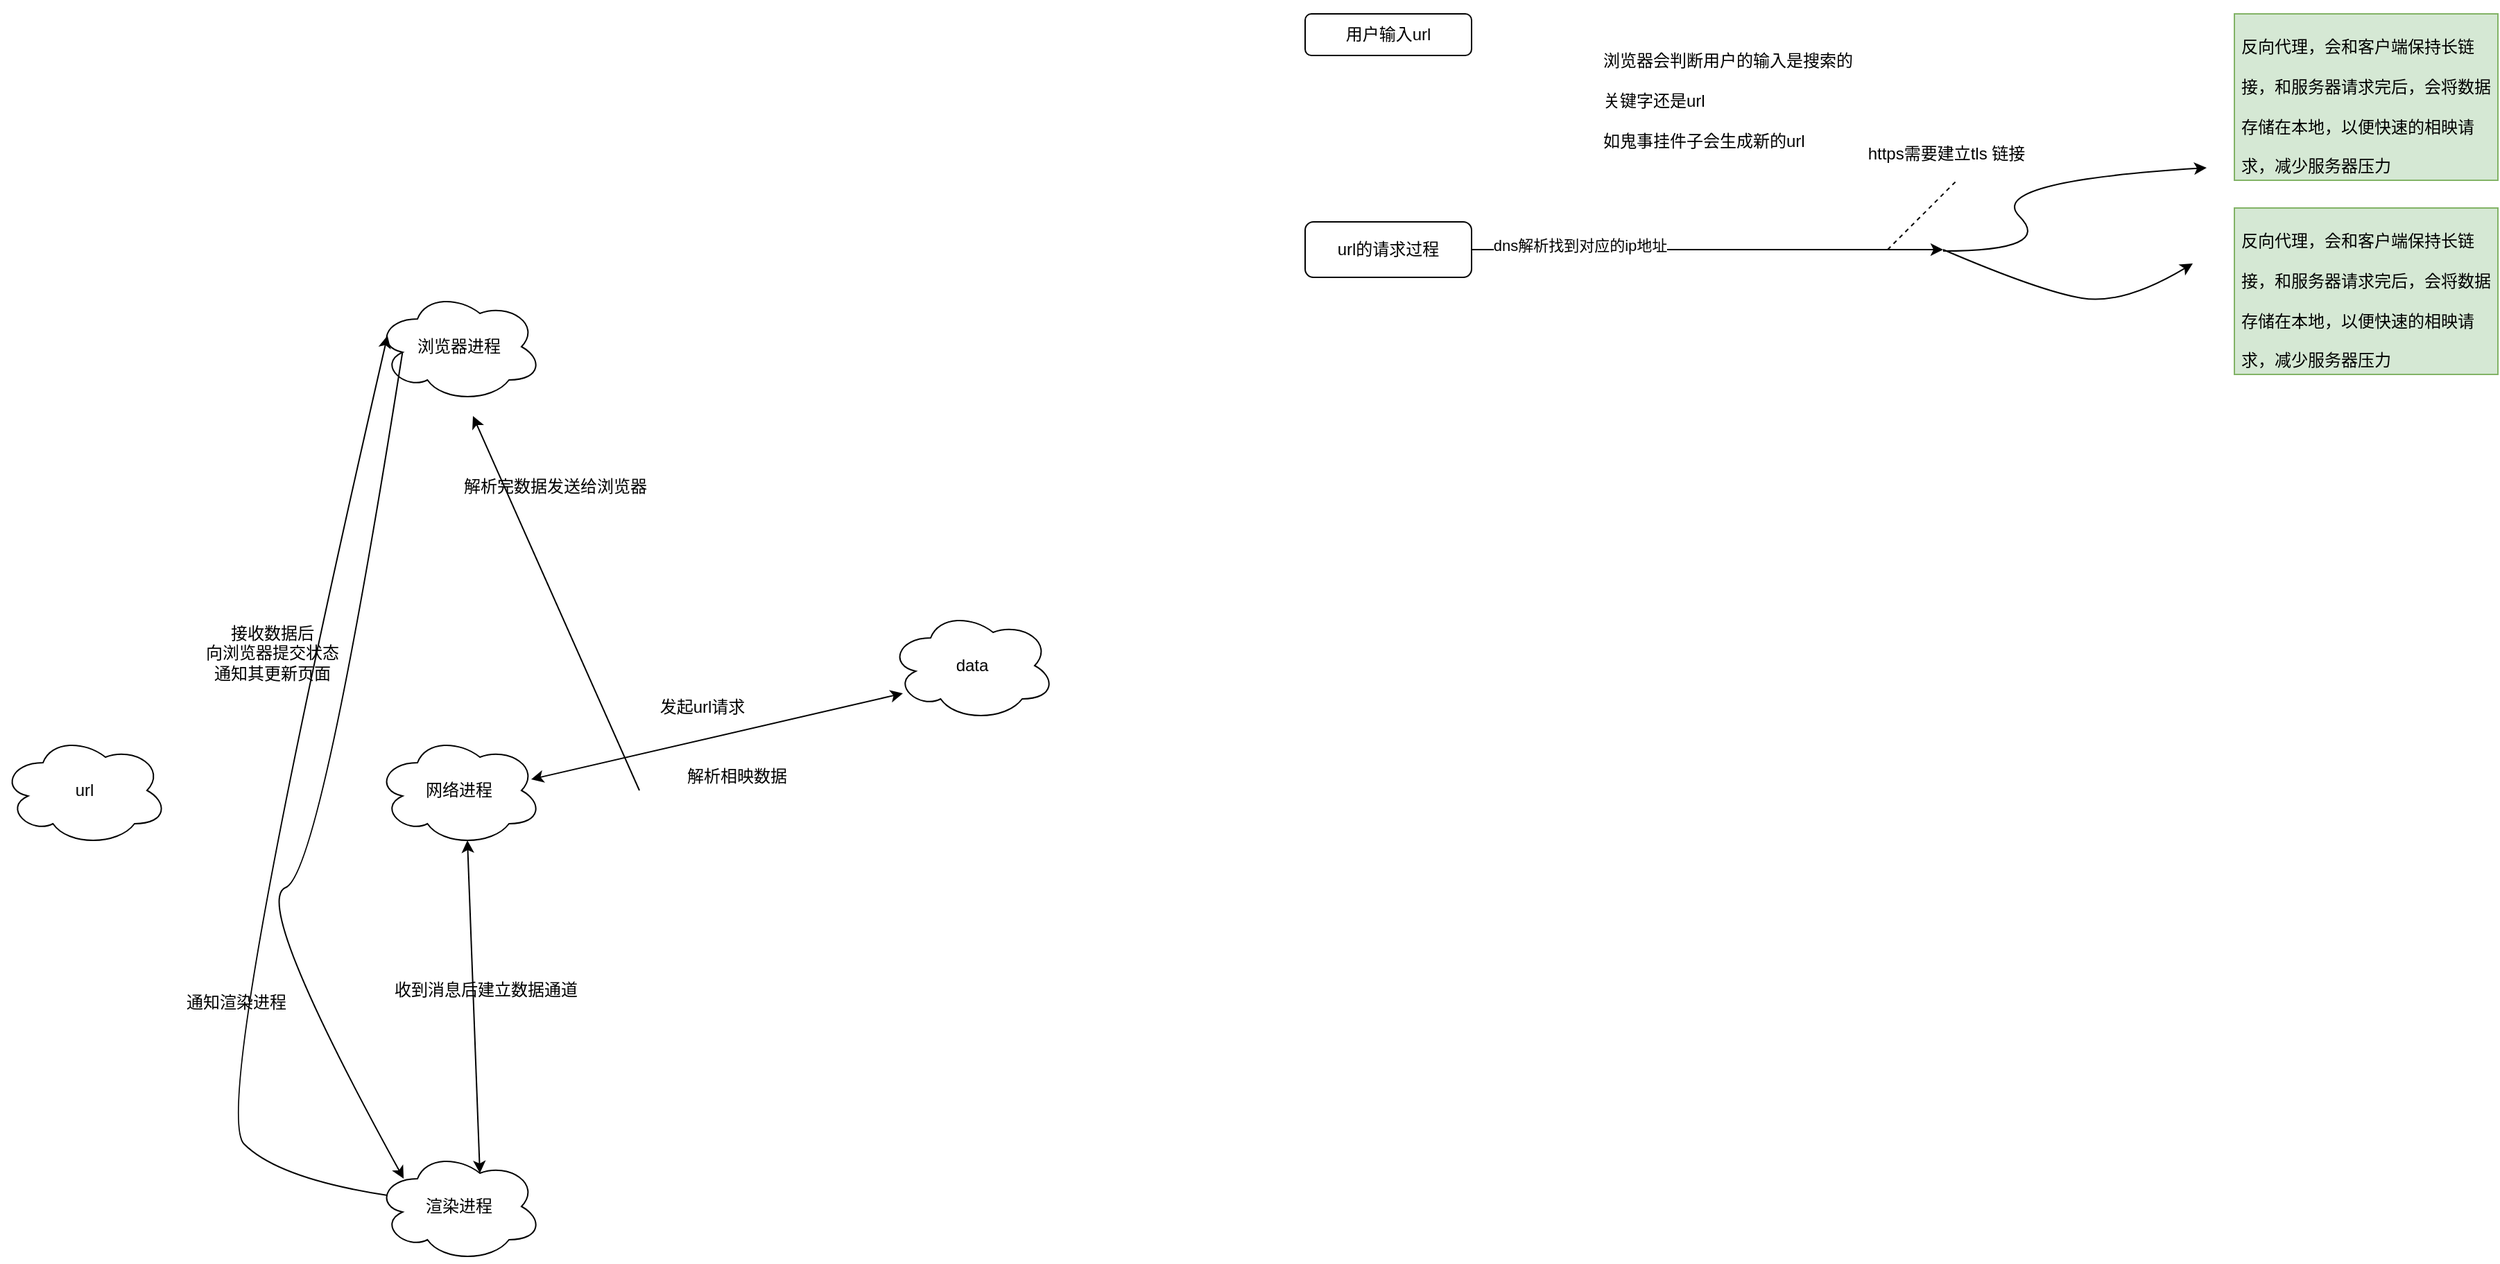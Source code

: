 <mxfile version="13.1.14" type="github">
  <diagram id="yM2oXQm_O7SmmgI67K22" name="Page-1">
    <mxGraphModel dx="652" dy="3723" grid="1" gridSize="10" guides="1" tooltips="1" connect="1" arrows="1" fold="1" page="1" pageScale="1" pageWidth="2339" pageHeight="3300" math="0" shadow="0">
      <root>
        <mxCell id="0" />
        <mxCell id="1" parent="0" />
        <mxCell id="I5RekTO_njov9tj_KEtV-1" value="url&lt;br&gt;" style="ellipse;shape=cloud;whiteSpace=wrap;html=1;" parent="1" vertex="1">
          <mxGeometry x="20" y="520" width="120" height="80" as="geometry" />
        </mxCell>
        <mxCell id="XSZjby6xiS5L8jVtObux-1" value="渲染进程" style="ellipse;shape=cloud;whiteSpace=wrap;html=1;" vertex="1" parent="1">
          <mxGeometry x="290" y="820" width="120" height="80" as="geometry" />
        </mxCell>
        <mxCell id="XSZjby6xiS5L8jVtObux-2" value="网络进程" style="ellipse;shape=cloud;whiteSpace=wrap;html=1;" vertex="1" parent="1">
          <mxGeometry x="290" y="520" width="120" height="80" as="geometry" />
        </mxCell>
        <mxCell id="XSZjby6xiS5L8jVtObux-3" value="浏览器进程" style="ellipse;shape=cloud;whiteSpace=wrap;html=1;" vertex="1" parent="1">
          <mxGeometry x="290" y="200" width="120" height="80" as="geometry" />
        </mxCell>
        <mxCell id="XSZjby6xiS5L8jVtObux-4" value="" style="endArrow=classic;startArrow=classic;html=1;exitX=0.933;exitY=0.4;exitDx=0;exitDy=0;exitPerimeter=0;" edge="1" parent="1" source="XSZjby6xiS5L8jVtObux-2">
          <mxGeometry width="50" height="50" relative="1" as="geometry">
            <mxPoint x="480" y="560" as="sourcePoint" />
            <mxPoint x="670" y="490" as="targetPoint" />
          </mxGeometry>
        </mxCell>
        <mxCell id="XSZjby6xiS5L8jVtObux-5" value="发起url请求" style="text;html=1;align=center;verticalAlign=middle;resizable=0;points=[];autosize=1;" vertex="1" parent="1">
          <mxGeometry x="485" y="490" width="80" height="20" as="geometry" />
        </mxCell>
        <mxCell id="XSZjby6xiS5L8jVtObux-6" value="解析相映数据" style="text;html=1;align=center;verticalAlign=middle;resizable=0;points=[];autosize=1;" vertex="1" parent="1">
          <mxGeometry x="505" y="540" width="90" height="20" as="geometry" />
        </mxCell>
        <mxCell id="XSZjby6xiS5L8jVtObux-7" value="" style="endArrow=classic;html=1;" edge="1" parent="1">
          <mxGeometry width="50" height="50" relative="1" as="geometry">
            <mxPoint x="480" y="560" as="sourcePoint" />
            <mxPoint x="360" y="290" as="targetPoint" />
          </mxGeometry>
        </mxCell>
        <mxCell id="XSZjby6xiS5L8jVtObux-8" value="解析完数据发送给浏览器" style="text;html=1;align=center;verticalAlign=middle;resizable=0;points=[];autosize=1;" vertex="1" parent="1">
          <mxGeometry x="344" y="331" width="150" height="20" as="geometry" />
        </mxCell>
        <mxCell id="XSZjby6xiS5L8jVtObux-9" value="" style="curved=1;endArrow=classic;html=1;exitX=0.16;exitY=0.55;exitDx=0;exitDy=0;exitPerimeter=0;entryX=0.167;entryY=0.25;entryDx=0;entryDy=0;entryPerimeter=0;" edge="1" parent="1" source="XSZjby6xiS5L8jVtObux-3" target="XSZjby6xiS5L8jVtObux-1">
          <mxGeometry width="50" height="50" relative="1" as="geometry">
            <mxPoint x="200" y="620" as="sourcePoint" />
            <mxPoint x="270" y="760" as="targetPoint" />
            <Array as="points">
              <mxPoint x="250" y="620" />
              <mxPoint x="200" y="640" />
            </Array>
          </mxGeometry>
        </mxCell>
        <mxCell id="XSZjby6xiS5L8jVtObux-10" value="通知渲染进程" style="text;html=1;align=center;verticalAlign=middle;resizable=0;points=[];autosize=1;" vertex="1" parent="1">
          <mxGeometry x="144" y="703" width="90" height="20" as="geometry" />
        </mxCell>
        <mxCell id="XSZjby6xiS5L8jVtObux-11" value="" style="endArrow=classic;startArrow=classic;html=1;exitX=0.625;exitY=0.2;exitDx=0;exitDy=0;exitPerimeter=0;entryX=0.55;entryY=0.95;entryDx=0;entryDy=0;entryPerimeter=0;" edge="1" parent="1" source="XSZjby6xiS5L8jVtObux-1" target="XSZjby6xiS5L8jVtObux-2">
          <mxGeometry width="50" height="50" relative="1" as="geometry">
            <mxPoint x="460" y="620" as="sourcePoint" />
            <mxPoint x="510" y="570" as="targetPoint" />
          </mxGeometry>
        </mxCell>
        <mxCell id="XSZjby6xiS5L8jVtObux-12" value="收到消息后建立数据通道" style="text;html=1;align=center;verticalAlign=middle;resizable=0;points=[];autosize=1;" vertex="1" parent="1">
          <mxGeometry x="294" y="694" width="150" height="20" as="geometry" />
        </mxCell>
        <mxCell id="XSZjby6xiS5L8jVtObux-13" value="" style="curved=1;endArrow=classic;html=1;exitX=0.07;exitY=0.4;exitDx=0;exitDy=0;exitPerimeter=0;entryX=0.07;entryY=0.4;entryDx=0;entryDy=0;entryPerimeter=0;" edge="1" parent="1" source="XSZjby6xiS5L8jVtObux-1" target="XSZjby6xiS5L8jVtObux-3">
          <mxGeometry width="50" height="50" relative="1" as="geometry">
            <mxPoint x="170" y="840" as="sourcePoint" />
            <mxPoint x="210" y="380" as="targetPoint" />
            <Array as="points">
              <mxPoint x="220" y="840" />
              <mxPoint x="170" y="790" />
            </Array>
          </mxGeometry>
        </mxCell>
        <mxCell id="XSZjby6xiS5L8jVtObux-14" value="接收数据后&lt;br&gt;向浏览器提交状态&lt;br&gt;通知其更新页面" style="text;html=1;align=center;verticalAlign=middle;resizable=0;points=[];autosize=1;" vertex="1" parent="1">
          <mxGeometry x="160" y="436" width="110" height="50" as="geometry" />
        </mxCell>
        <mxCell id="XSZjby6xiS5L8jVtObux-15" value="data" style="ellipse;shape=cloud;whiteSpace=wrap;html=1;" vertex="1" parent="1">
          <mxGeometry x="660" y="430" width="120" height="80" as="geometry" />
        </mxCell>
        <mxCell id="XSZjby6xiS5L8jVtObux-16" value="用户输入url" style="rounded=1;whiteSpace=wrap;html=1;" vertex="1" parent="1">
          <mxGeometry x="960" width="120" height="30" as="geometry" />
        </mxCell>
        <mxCell id="XSZjby6xiS5L8jVtObux-17" value="&lt;h1&gt;&lt;font style=&quot;font-size: 12px ; font-weight: normal&quot;&gt;浏览器会判断用户的输入是搜索的关键字还是url&lt;br&gt;如鬼事挂件子会生成新的url&lt;/font&gt;&lt;/h1&gt;" style="text;html=1;strokeColor=none;fillColor=none;spacing=5;spacingTop=-20;whiteSpace=wrap;overflow=hidden;rounded=0;" vertex="1" parent="1">
          <mxGeometry x="1170" y="10" width="190" height="120" as="geometry" />
        </mxCell>
        <mxCell id="XSZjby6xiS5L8jVtObux-18" value="url的请求过程" style="rounded=1;whiteSpace=wrap;html=1;" vertex="1" parent="1">
          <mxGeometry x="960" y="150" width="120" height="40" as="geometry" />
        </mxCell>
        <mxCell id="XSZjby6xiS5L8jVtObux-20" value="" style="endArrow=classic;html=1;exitX=1;exitY=0.5;exitDx=0;exitDy=0;" edge="1" parent="1" source="XSZjby6xiS5L8jVtObux-18">
          <mxGeometry width="50" height="50" relative="1" as="geometry">
            <mxPoint x="1290" y="220" as="sourcePoint" />
            <mxPoint x="1420" y="170" as="targetPoint" />
          </mxGeometry>
        </mxCell>
        <mxCell id="XSZjby6xiS5L8jVtObux-21" value="dns解析找到对应的ip地址" style="edgeLabel;html=1;align=center;verticalAlign=middle;resizable=0;points=[];" vertex="1" connectable="0" parent="XSZjby6xiS5L8jVtObux-20">
          <mxGeometry x="-0.543" y="3" relative="1" as="geometry">
            <mxPoint as="offset" />
          </mxGeometry>
        </mxCell>
        <mxCell id="XSZjby6xiS5L8jVtObux-22" value="" style="endArrow=none;dashed=1;html=1;" edge="1" parent="1">
          <mxGeometry width="50" height="50" relative="1" as="geometry">
            <mxPoint x="1380" y="170" as="sourcePoint" />
            <mxPoint x="1430" y="120" as="targetPoint" />
          </mxGeometry>
        </mxCell>
        <mxCell id="XSZjby6xiS5L8jVtObux-23" value="https需要建立tls 链接" style="text;html=1;align=center;verticalAlign=middle;resizable=0;points=[];autosize=1;" vertex="1" parent="1">
          <mxGeometry x="1357" y="91" width="130" height="20" as="geometry" />
        </mxCell>
        <mxCell id="XSZjby6xiS5L8jVtObux-26" value="" style="curved=1;endArrow=classic;html=1;" edge="1" parent="1">
          <mxGeometry width="50" height="50" relative="1" as="geometry">
            <mxPoint x="1420" y="171" as="sourcePoint" />
            <mxPoint x="1610" y="111" as="targetPoint" />
            <Array as="points">
              <mxPoint x="1500" y="171" />
              <mxPoint x="1450" y="121" />
            </Array>
          </mxGeometry>
        </mxCell>
        <mxCell id="XSZjby6xiS5L8jVtObux-27" value="" style="curved=1;endArrow=classic;html=1;" edge="1" parent="1">
          <mxGeometry width="50" height="50" relative="1" as="geometry">
            <mxPoint x="1420" y="170" as="sourcePoint" />
            <mxPoint x="1600" y="180" as="targetPoint" />
            <Array as="points">
              <mxPoint x="1490" y="200" />
              <mxPoint x="1550" y="210" />
            </Array>
          </mxGeometry>
        </mxCell>
        <mxCell id="XSZjby6xiS5L8jVtObux-29" value="&lt;h1&gt;&lt;font style=&quot;font-size: 12px ; font-weight: normal&quot;&gt;反向代理，会和客户端保持长链接，和服务器请求完后，会将数据存储在本地，以便快速的相映请求，减少服务器压力&lt;/font&gt;&lt;/h1&gt;" style="text;html=1;strokeColor=#82b366;fillColor=#d5e8d4;spacing=5;spacingTop=-20;whiteSpace=wrap;overflow=hidden;rounded=0;" vertex="1" parent="1">
          <mxGeometry x="1630" width="190" height="120" as="geometry" />
        </mxCell>
        <mxCell id="XSZjby6xiS5L8jVtObux-30" value="&lt;h1&gt;&lt;font style=&quot;font-size: 12px ; font-weight: normal&quot;&gt;反向代理，会和客户端保持长链接，和服务器请求完后，会将数据存储在本地，以便快速的相映请求，减少服务器压力&lt;/font&gt;&lt;/h1&gt;" style="text;html=1;strokeColor=#82b366;fillColor=#d5e8d4;spacing=5;spacingTop=-20;whiteSpace=wrap;overflow=hidden;rounded=0;" vertex="1" parent="1">
          <mxGeometry x="1630" y="140" width="190" height="120" as="geometry" />
        </mxCell>
      </root>
    </mxGraphModel>
  </diagram>
</mxfile>
